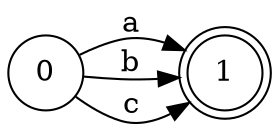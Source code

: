 digraph finite_state_machine {
	rankdir=LR size="8,5"
	node [shape=doublecircle]
	1
	node [shape=circle]
	0 -> 1 [label=a]
	node [shape=circle]
	0 -> 1 [label=b]
	node [shape=circle]
	0 -> 1 [label=c]
}
